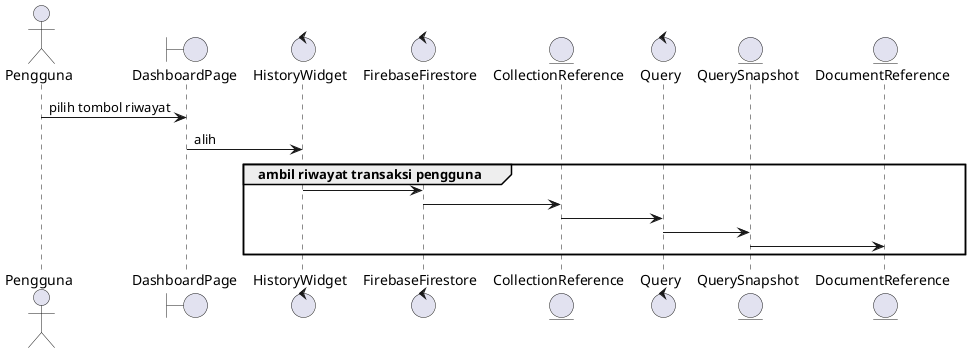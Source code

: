 @startuml
actor Pengguna
boundary DashboardPage
control HistoryWidget
control FirebaseFirestore
entity CollectionReference
control Query
entity QuerySnapshot
entity DocumentReference

Pengguna -> DashboardPage: pilih tombol riwayat
DashboardPage -> HistoryWidget: alih
group ambil riwayat transaksi pengguna
HistoryWidget -> FirebaseFirestore
FirebaseFirestore -> CollectionReference
CollectionReference -> Query
Query -> QuerySnapshot
QuerySnapshot -> DocumentReference
end
@enduml
